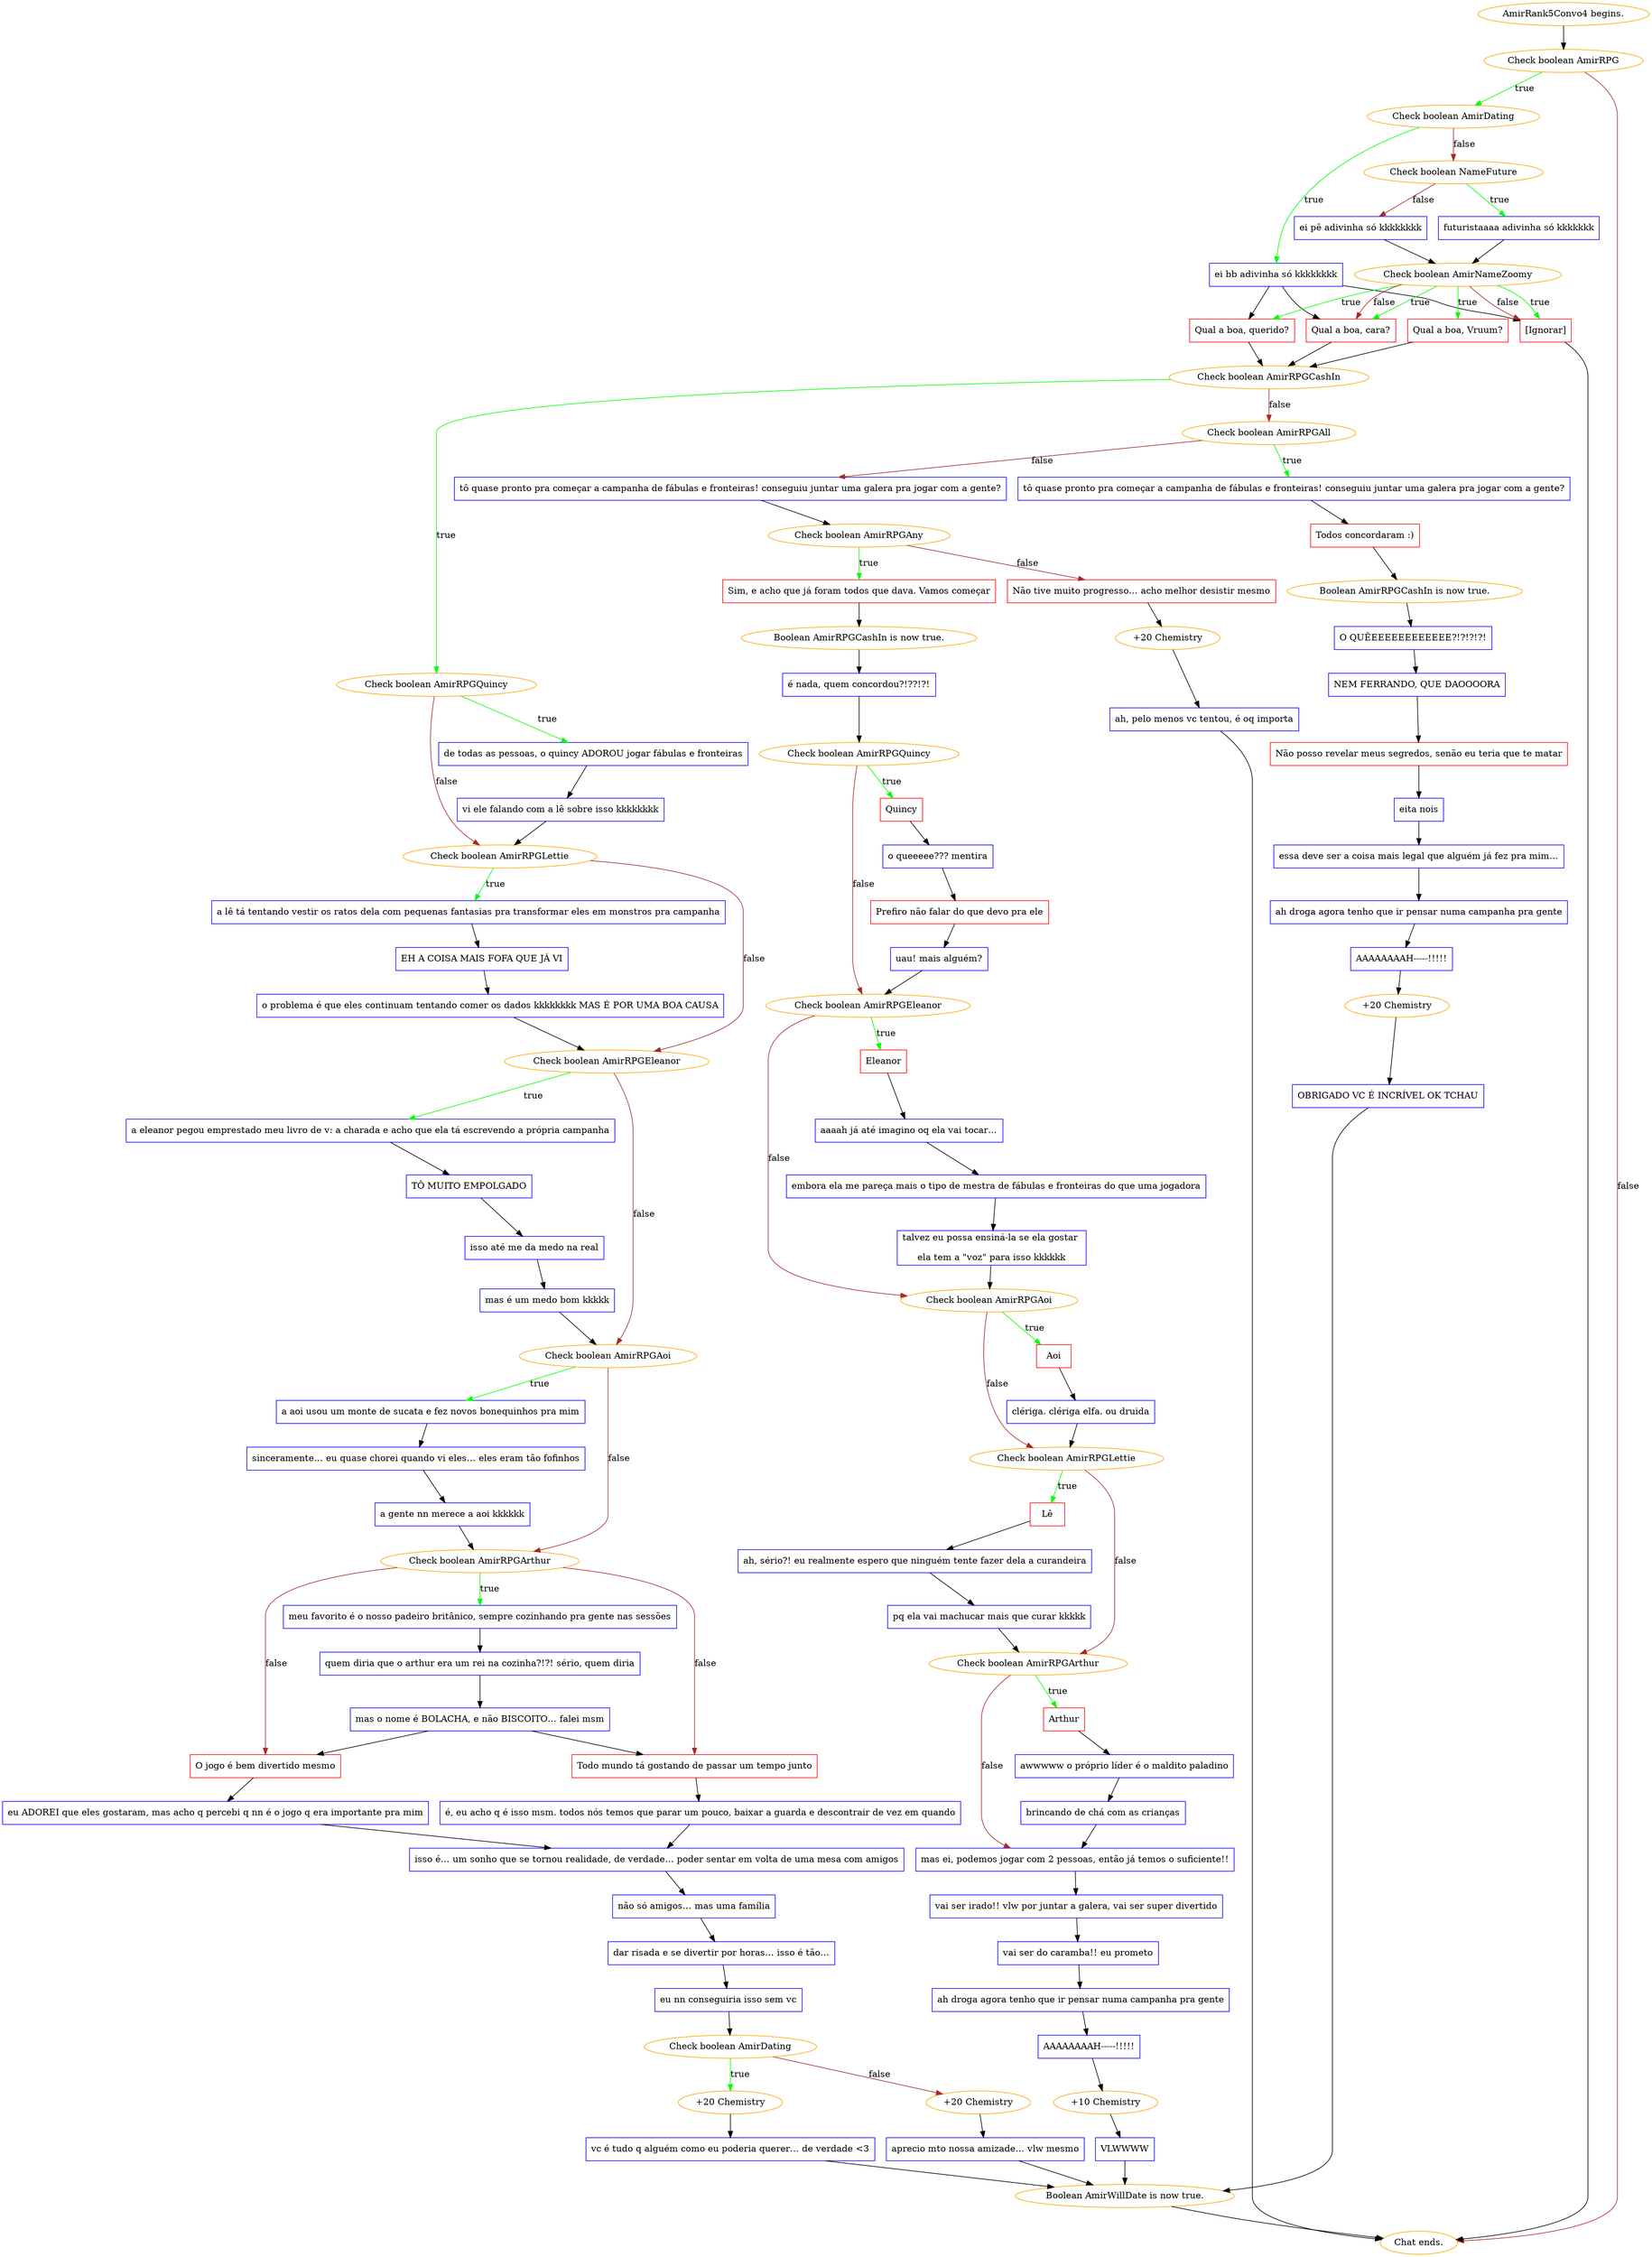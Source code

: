 digraph {
	"AmirRank5Convo4 begins." [color=orange];
		"AmirRank5Convo4 begins." -> j1873986939;
	j1873986939 [label="Check boolean AmirRPG",color=orange];
		j1873986939 -> j43191877 [label=true,color=green];
		j1873986939 -> "Chat ends." [label=false,color=brown];
	j43191877 [label="Check boolean AmirDating",color=orange];
		j43191877 -> j1067495938 [label=true,color=green];
		j43191877 -> j1671112374 [label=false,color=brown];
	"Chat ends." [color=orange];
	j1067495938 [label="ei bb adivinha só kkkkkkkk",shape=box,color=blue];
		j1067495938 -> j3354032831;
		j1067495938 -> j151636968;
		j1067495938 -> j1678137900;
	j1671112374 [label="Check boolean NameFuture",color=orange];
		j1671112374 -> j1486852309 [label=true,color=green];
		j1671112374 -> j213860759 [label=false,color=brown];
	j3354032831 [label="Qual a boa, querido?",shape=box,color=red];
		j3354032831 -> j2764744817;
	j151636968 [label="Qual a boa, cara?",shape=box,color=red];
		j151636968 -> j2764744817;
	j1678137900 [label="[Ignorar]",shape=box,color=red];
		j1678137900 -> "Chat ends.";
	j1486852309 [label="futuristaaaa adivinha só kkkkkkk",shape=box,color=blue];
		j1486852309 -> j1659394248;
	j213860759 [label="ei pê adivinha só kkkkkkkk",shape=box,color=blue];
		j213860759 -> j1659394248;
	j2764744817 [label="Check boolean AmirRPGCashIn",color=orange];
		j2764744817 -> j24204605 [label=true,color=green];
		j2764744817 -> j1067821991 [label=false,color=brown];
	j1659394248 [label="Check boolean AmirNameZoomy",color=orange];
		j1659394248 -> j3354032831 [label=true,color=green];
		j1659394248 -> j3034300877 [label=true,color=green];
		j1659394248 -> j151636968 [label=true,color=green];
		j1659394248 -> j1678137900 [label=true,color=green];
		j1659394248 -> j151636968 [label=false,color=brown];
		j1659394248 -> j1678137900 [label=false,color=brown];
	j24204605 [label="Check boolean AmirRPGQuincy",color=orange];
		j24204605 -> j3846039978 [label=true,color=green];
		j24204605 -> j3247779401 [label=false,color=brown];
	j1067821991 [label="Check boolean AmirRPGAll",color=orange];
		j1067821991 -> j4185438801 [label=true,color=green];
		j1067821991 -> j719251750 [label=false,color=brown];
	j3034300877 [label="Qual a boa, Vruum?",shape=box,color=red];
		j3034300877 -> j2764744817;
	j3846039978 [label="de todas as pessoas, o quincy ADOROU jogar fábulas e fronteiras",shape=box,color=blue];
		j3846039978 -> j1915633283;
	j3247779401 [label="Check boolean AmirRPGLettie",color=orange];
		j3247779401 -> j452419469 [label=true,color=green];
		j3247779401 -> j3931330636 [label=false,color=brown];
	j4185438801 [label="tô quase pronto pra começar a campanha de fábulas e fronteiras! conseguiu juntar uma galera pra jogar com a gente?",shape=box,color=blue];
		j4185438801 -> j796455361;
	j719251750 [label="tô quase pronto pra começar a campanha de fábulas e fronteiras! conseguiu juntar uma galera pra jogar com a gente?",shape=box,color=blue];
		j719251750 -> j1807647523;
	j1915633283 [label="vi ele falando com a lê sobre isso kkkkkkkk",shape=box,color=blue];
		j1915633283 -> j3247779401;
	j452419469 [label="a lê tá tentando vestir os ratos dela com pequenas fantasias pra transformar eles em monstros pra campanha",shape=box,color=blue];
		j452419469 -> j4071082478;
	j3931330636 [label="Check boolean AmirRPGEleanor",color=orange];
		j3931330636 -> j66708951 [label=true,color=green];
		j3931330636 -> j1934026461 [label=false,color=brown];
	j796455361 [label="Todos concordaram :)",shape=box,color=red];
		j796455361 -> j3166296910;
	j1807647523 [label="Check boolean AmirRPGAny",color=orange];
		j1807647523 -> j4288397795 [label=true,color=green];
		j1807647523 -> j4235800614 [label=false,color=brown];
	j4071082478 [label="EH A COISA MAIS FOFA QUE JÁ VI",shape=box,color=blue];
		j4071082478 -> j3598709600;
	j66708951 [label="a eleanor pegou emprestado meu livro de v: a charada e acho que ela tá escrevendo a própria campanha",shape=box,color=blue];
		j66708951 -> j1870174168;
	j1934026461 [label="Check boolean AmirRPGAoi",color=orange];
		j1934026461 -> j2998139035 [label=true,color=green];
		j1934026461 -> j2802485785 [label=false,color=brown];
	j3166296910 [label="Boolean AmirRPGCashIn is now true.",color=orange];
		j3166296910 -> j1342921498;
	j4288397795 [label="Sim, e acho que já foram todos que dava. Vamos começar",shape=box,color=red];
		j4288397795 -> j1786755247;
	j4235800614 [label="Não tive muito progresso… acho melhor desistir mesmo",shape=box,color=red];
		j4235800614 -> j96916559;
	j3598709600 [label="o problema é que eles continuam tentando comer os dados kkkkkkkk MAS É POR UMA BOA CAUSA",shape=box,color=blue];
		j3598709600 -> j3931330636;
	j1870174168 [label="TÔ MUITO EMPOLGADO",shape=box,color=blue];
		j1870174168 -> j3236855295;
	j2998139035 [label="a aoi usou um monte de sucata e fez novos bonequinhos pra mim",shape=box,color=blue];
		j2998139035 -> j3023190122;
	j2802485785 [label="Check boolean AmirRPGArthur",color=orange];
		j2802485785 -> j3837589991 [label=true,color=green];
		j2802485785 -> j1732410542 [label=false,color=brown];
		j2802485785 -> j2231310974 [label=false,color=brown];
	j1342921498 [label="O QUÊEEEEEEEEEEEE?!?!?!?!",shape=box,color=blue];
		j1342921498 -> j1362288946;
	j1786755247 [label="Boolean AmirRPGCashIn is now true.",color=orange];
		j1786755247 -> j1066599761;
	j96916559 [label="+20 Chemistry",color=orange];
		j96916559 -> j963851017;
	j3236855295 [label="isso até me da medo na real",shape=box,color=blue];
		j3236855295 -> j3799393361;
	j3023190122 [label="sinceramente… eu quase chorei quando vi eles… eles eram tão fofinhos",shape=box,color=blue];
		j3023190122 -> j1495763620;
	j3837589991 [label="meu favorito é o nosso padeiro britânico, sempre cozinhando pra gente nas sessões",shape=box,color=blue];
		j3837589991 -> j1323371197;
	j1732410542 [label="O jogo é bem divertido mesmo",shape=box,color=red];
		j1732410542 -> j2838782323;
	j2231310974 [label="Todo mundo tá gostando de passar um tempo junto",shape=box,color=red];
		j2231310974 -> j3212903265;
	j1362288946 [label="NEM FERRANDO, QUE DAOOOORA",shape=box,color=blue];
		j1362288946 -> j3571584210;
	j1066599761 [label="é nada, quem concordou?!??!?!",shape=box,color=blue];
		j1066599761 -> j652497461;
	j963851017 [label="ah, pelo menos vc tentou, é oq importa",shape=box,color=blue];
		j963851017 -> "Chat ends.";
	j3799393361 [label="mas é um medo bom kkkkk",shape=box,color=blue];
		j3799393361 -> j1934026461;
	j1495763620 [label="a gente nn merece a aoi kkkkkk",shape=box,color=blue];
		j1495763620 -> j2802485785;
	j1323371197 [label="quem diria que o arthur era um rei na cozinha?!?! sério, quem diria",shape=box,color=blue];
		j1323371197 -> j1907813294;
	j2838782323 [label="eu ADOREI que eles gostaram, mas acho q percebi q nn é o jogo q era importante pra mim",shape=box,color=blue];
		j2838782323 -> j4171793620;
	j3212903265 [label="é, eu acho q é isso msm. todos nós temos que parar um pouco, baixar a guarda e descontrair de vez em quando",shape=box,color=blue];
		j3212903265 -> j4171793620;
	j3571584210 [label="Não posso revelar meus segredos, senão eu teria que te matar",shape=box,color=red];
		j3571584210 -> j1571648753;
	j652497461 [label="Check boolean AmirRPGQuincy",color=orange];
		j652497461 -> j3779664005 [label=true,color=green];
		j652497461 -> j3007899053 [label=false,color=brown];
	j1907813294 [label="mas o nome é BOLACHA, e não BISCOITO… falei msm",shape=box,color=blue];
		j1907813294 -> j1732410542;
		j1907813294 -> j2231310974;
	j4171793620 [label="isso é… um sonho que se tornou realidade, de verdade… poder sentar em volta de uma mesa com amigos",shape=box,color=blue];
		j4171793620 -> j4049646636;
	j1571648753 [label="eita nois",shape=box,color=blue];
		j1571648753 -> j2658485389;
	j3779664005 [label="Quincy",shape=box,color=red];
		j3779664005 -> j3188656086;
	j3007899053 [label="Check boolean AmirRPGEleanor",color=orange];
		j3007899053 -> j2727373311 [label=true,color=green];
		j3007899053 -> j999572931 [label=false,color=brown];
	j4049646636 [label="não só amigos… mas uma família",shape=box,color=blue];
		j4049646636 -> j140693336;
	j2658485389 [label="essa deve ser a coisa mais legal que alguém já fez pra mim…",shape=box,color=blue];
		j2658485389 -> j1105458627;
	j3188656086 [label="o queeeee??? mentira",shape=box,color=blue];
		j3188656086 -> j4255810204;
	j2727373311 [label="Eleanor",shape=box,color=red];
		j2727373311 -> j2790200533;
	j999572931 [label="Check boolean AmirRPGAoi",color=orange];
		j999572931 -> j2750908987 [label=true,color=green];
		j999572931 -> j3747410780 [label=false,color=brown];
	j140693336 [label="dar risada e se divertir por horas… isso é tão…",shape=box,color=blue];
		j140693336 -> j1369973409;
	j1105458627 [label="ah droga agora tenho que ir pensar numa campanha pra gente",shape=box,color=blue];
		j1105458627 -> j609008976;
	j4255810204 [label="Prefiro não falar do que devo pra ele",shape=box,color=red];
		j4255810204 -> j2814901591;
	j2790200533 [label="aaaah já até imagino oq ela vai tocar…",shape=box,color=blue];
		j2790200533 -> j1555602771;
	j2750908987 [label="Aoi",shape=box,color=red];
		j2750908987 -> j2363035876;
	j3747410780 [label="Check boolean AmirRPGLettie",color=orange];
		j3747410780 -> j3203506896 [label=true,color=green];
		j3747410780 -> j2094063887 [label=false,color=brown];
	j1369973409 [label="eu nn conseguiria isso sem vc",shape=box,color=blue];
		j1369973409 -> j2285115828;
	j609008976 [label="AAAAAAAAH-----!!!!!",shape=box,color=blue];
		j609008976 -> j2592181971;
	j2814901591 [label="uau! mais alguém?",shape=box,color=blue];
		j2814901591 -> j3007899053;
	j1555602771 [label="embora ela me pareça mais o tipo de mestra de fábulas e fronteiras do que uma jogadora",shape=box,color=blue];
		j1555602771 -> j2775352892;
	j2363035876 [label="clériga. clériga elfa. ou druida",shape=box,color=blue];
		j2363035876 -> j3747410780;
	j3203506896 [label="Lê",shape=box,color=red];
		j3203506896 -> j3611429552;
	j2094063887 [label="Check boolean AmirRPGArthur",color=orange];
		j2094063887 -> j1016794280 [label=true,color=green];
		j2094063887 -> j4021449785 [label=false,color=brown];
	j2285115828 [label="Check boolean AmirDating",color=orange];
		j2285115828 -> j2869848580 [label=true,color=green];
		j2285115828 -> j1162070205 [label=false,color=brown];
	j2592181971 [label="+20 Chemistry",color=orange];
		j2592181971 -> j53804955;
	j2775352892 [label="talvez eu possa ensiná-la se ela gostar 
ela tem a \"voz\" para isso kkkkkk",shape=box,color=blue];
		j2775352892 -> j999572931;
	j3611429552 [label="ah, sério?! eu realmente espero que ninguém tente fazer dela a curandeira",shape=box,color=blue];
		j3611429552 -> j3764625162;
	j1016794280 [label="Arthur",shape=box,color=red];
		j1016794280 -> j1231992528;
	j4021449785 [label="mas ei, podemos jogar com 2 pessoas, então já temos o suficiente!!",shape=box,color=blue];
		j4021449785 -> j448959898;
	j2869848580 [label="+20 Chemistry",color=orange];
		j2869848580 -> j3544027332;
	j1162070205 [label="+20 Chemistry",color=orange];
		j1162070205 -> j3183203816;
	j53804955 [label="OBRIGADO VC É INCRÍVEL OK TCHAU",shape=box,color=blue];
		j53804955 -> j1538486228;
	j3764625162 [label="pq ela vai machucar mais que curar kkkkk",shape=box,color=blue];
		j3764625162 -> j2094063887;
	j1231992528 [label="awwwww o próprio líder é o maldito paladino",shape=box,color=blue];
		j1231992528 -> j2089989534;
	j448959898 [label="vai ser irado!! vlw por juntar a galera, vai ser super divertido",shape=box,color=blue];
		j448959898 -> j3889886121;
	j3544027332 [label="vc é tudo q alguém como eu poderia querer… de verdade <3",shape=box,color=blue];
		j3544027332 -> j1538486228;
	j3183203816 [label="aprecio mto nossa amizade… vlw mesmo",shape=box,color=blue];
		j3183203816 -> j1538486228;
	j1538486228 [label="Boolean AmirWillDate is now true.",color=orange];
		j1538486228 -> "Chat ends.";
	j2089989534 [label="brincando de chá com as crianças",shape=box,color=blue];
		j2089989534 -> j4021449785;
	j3889886121 [label="vai ser do caramba!! eu prometo",shape=box,color=blue];
		j3889886121 -> j3779267551;
	j3779267551 [label="ah droga agora tenho que ir pensar numa campanha pra gente",shape=box,color=blue];
		j3779267551 -> j659078295;
	j659078295 [label="AAAAAAAAH-----!!!!!",shape=box,color=blue];
		j659078295 -> j1462286184;
	j1462286184 [label="+10 Chemistry",color=orange];
		j1462286184 -> j1498514136;
	j1498514136 [label="VLWWWW",shape=box,color=blue];
		j1498514136 -> j1538486228;
}